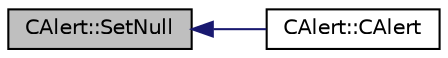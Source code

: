 digraph "CAlert::SetNull"
{
  edge [fontname="Helvetica",fontsize="10",labelfontname="Helvetica",labelfontsize="10"];
  node [fontname="Helvetica",fontsize="10",shape=record];
  rankdir="LR";
  Node63 [label="CAlert::SetNull",height=0.2,width=0.4,color="black", fillcolor="grey75", style="filled", fontcolor="black"];
  Node63 -> Node64 [dir="back",color="midnightblue",fontsize="10",style="solid",fontname="Helvetica"];
  Node64 [label="CAlert::CAlert",height=0.2,width=0.4,color="black", fillcolor="white", style="filled",URL="$class_c_alert.html#a116117e2318b9468a5ca80472c0b5157"];
}
